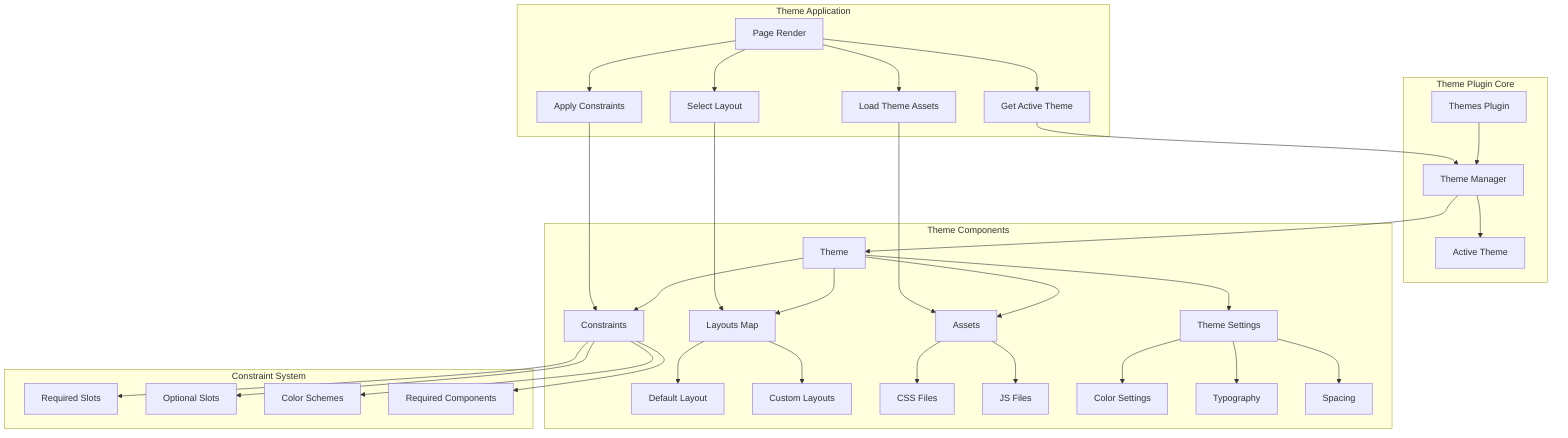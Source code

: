 graph TB
    subgraph "Theme Plugin Core"
        ThemePlugin[Themes Plugin]
        ThemeManager[Theme Manager]
        ActiveTheme[Active Theme]
        
        ThemePlugin --> ThemeManager
        ThemeManager --> ActiveTheme
    end

    subgraph "Theme Components"
        Theme[Theme]
        Theme --> Layouts[Layouts Map]
        Theme --> Assets[Assets]
        Theme --> Settings[Theme Settings]
        Theme --> Constraints[Constraints]
        
        Layouts --> DefaultLayout[Default Layout]
        Layouts --> CustomLayouts[Custom Layouts]
        
        Assets --> Styles[CSS Files]
        Assets --> Scripts[JS Files]
        
        Settings --> Colors[Color Settings]
        Settings --> Typography[Typography]
        Settings --> Spacing[Spacing]
    end

    subgraph "Constraint System"
        Constraints --> RequiredSlots[Required Slots]
        Constraints --> OptionalSlots[Optional Slots]
        Constraints --> ColorSchemes[Color Schemes]
        Constraints --> Components[Required Components]
    end

    subgraph "Theme Application"
        PageRender[Page Render]
        PageRender --> GetTheme[Get Active Theme]
        GetTheme --> ThemeManager
        PageRender --> SelectLayout[Select Layout]
        SelectLayout --> Layouts
        PageRender --> LoadAssets[Load Theme Assets]
        LoadAssets --> Assets
        PageRender --> ApplyConstraints[Apply Constraints]
        ApplyConstraints --> Constraints
    end

    ThemeManager --> Theme